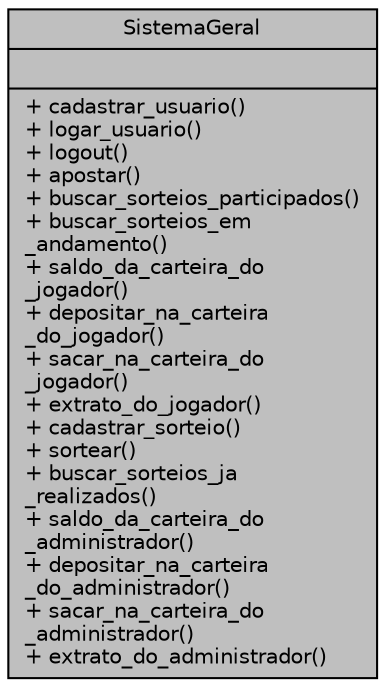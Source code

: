 digraph "SistemaGeral"
{
 // LATEX_PDF_SIZE
  edge [fontname="Helvetica",fontsize="10",labelfontname="Helvetica",labelfontsize="10"];
  node [fontname="Helvetica",fontsize="10",shape=record];
  Node1 [label="{SistemaGeral\n||+ cadastrar_usuario()\l+ logar_usuario()\l+ logout()\l+ apostar()\l+ buscar_sorteios_participados()\l+ buscar_sorteios_em\l_andamento()\l+ saldo_da_carteira_do\l_jogador()\l+ depositar_na_carteira\l_do_jogador()\l+ sacar_na_carteira_do\l_jogador()\l+ extrato_do_jogador()\l+ cadastrar_sorteio()\l+ sortear()\l+ buscar_sorteios_ja\l_realizados()\l+ saldo_da_carteira_do\l_administrador()\l+ depositar_na_carteira\l_do_administrador()\l+ sacar_na_carteira_do\l_administrador()\l+ extrato_do_administrador()\l}",height=0.2,width=0.4,color="black", fillcolor="grey75", style="filled", fontcolor="black",tooltip=" "];
}
